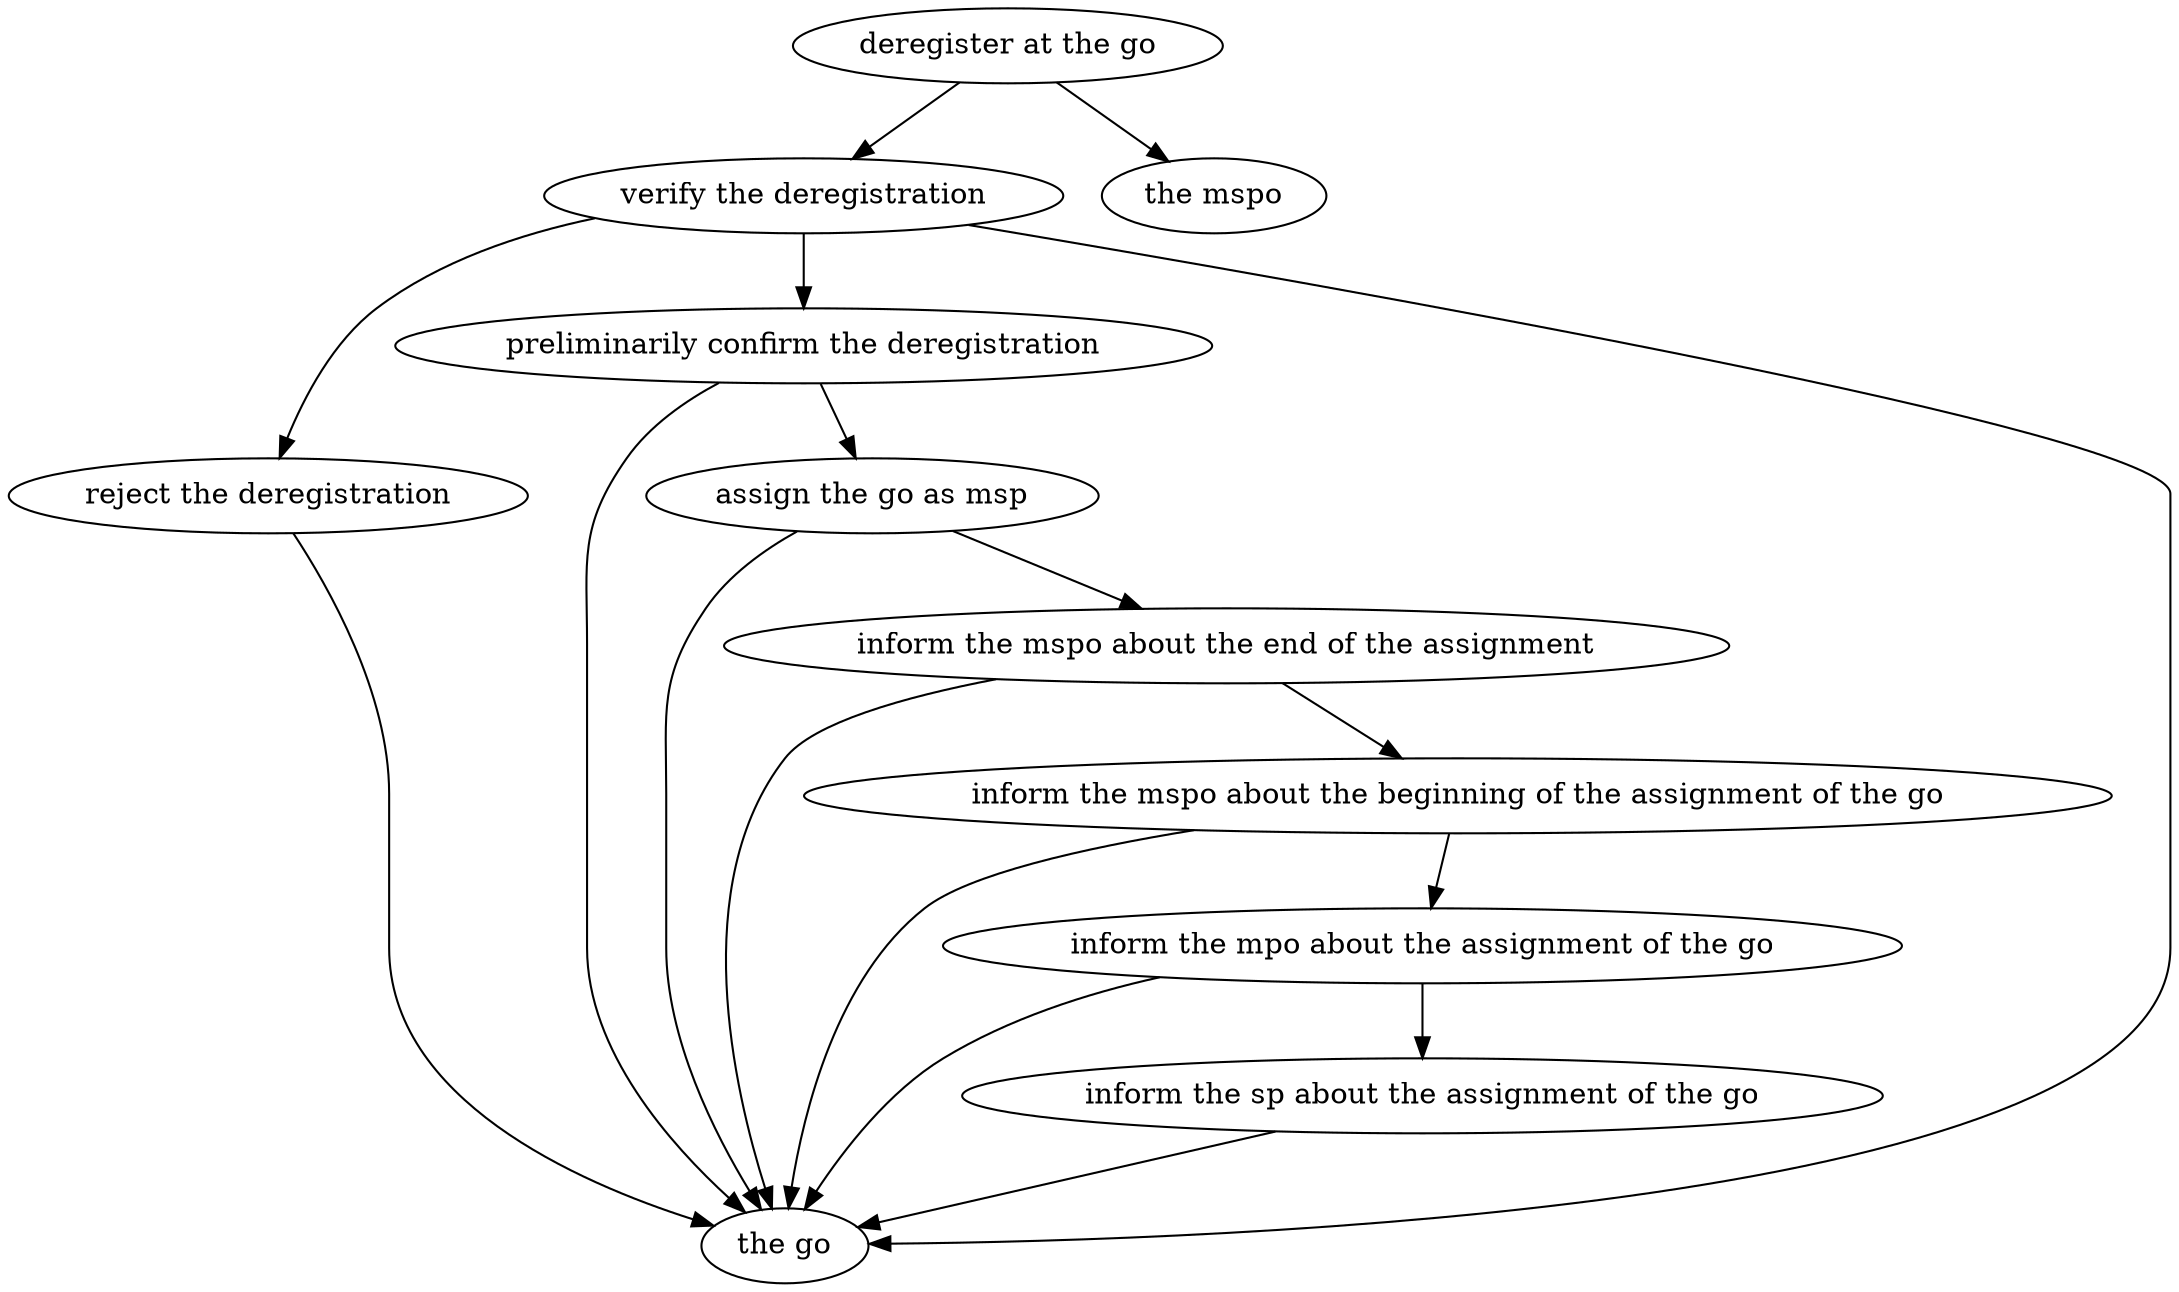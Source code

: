 strict digraph "doc-10.8" {
	graph [name="doc-10.8"];
	"deregister at the go"	[attrs="{'type': 'Activity', 'label': 'deregister at the go'}"];
	"verify the deregistration"	[attrs="{'type': 'Activity', 'label': 'verify the deregistration'}"];
	"deregister at the go" -> "verify the deregistration"	[attrs="{'type': 'flow', 'label': 'flow'}"];
	"the mspo"	[attrs="{'type': 'Actor', 'label': 'the mspo'}"];
	"deregister at the go" -> "the mspo"	[attrs="{'type': 'actor performer', 'label': 'actor performer'}"];
	"reject the deregistration"	[attrs="{'type': 'Activity', 'label': 'reject the deregistration'}"];
	"verify the deregistration" -> "reject the deregistration"	[attrs="{'type': 'flow', 'label': 'flow'}"];
	"preliminarily confirm the deregistration"	[attrs="{'type': 'Activity', 'label': 'preliminarily confirm the deregistration'}"];
	"verify the deregistration" -> "preliminarily confirm the deregistration"	[attrs="{'type': 'flow', 'label': 'flow'}"];
	"the go"	[attrs="{'type': 'Actor', 'label': 'the go'}"];
	"verify the deregistration" -> "the go"	[attrs="{'type': 'actor performer', 'label': 'actor performer'}"];
	"reject the deregistration" -> "the go"	[attrs="{'type': 'actor performer', 'label': 'actor performer'}"];
	"assign the go as msp"	[attrs="{'type': 'Activity', 'label': 'assign the go as msp'}"];
	"preliminarily confirm the deregistration" -> "assign the go as msp"	[attrs="{'type': 'flow', 'label': 'flow'}"];
	"preliminarily confirm the deregistration" -> "the go"	[attrs="{'type': 'actor performer', 'label': 'actor performer'}"];
	"inform the mspo about the end of the assignment"	[attrs="{'type': 'Activity', 'label': 'inform the mspo about the end of the assignment'}"];
	"assign the go as msp" -> "inform the mspo about the end of the assignment"	[attrs="{'type': 'flow', 'label': 'flow'}"];
	"assign the go as msp" -> "the go"	[attrs="{'type': 'actor performer', 'label': 'actor performer'}"];
	"inform the mspo about the beginning of the assignment of the go"	[attrs="{'type': 'Activity', 'label': 'inform the mspo about the beginning of the assignment of the go'}"];
	"inform the mspo about the end of the assignment" -> "inform the mspo about the beginning of the assignment of the go"	[attrs="{'type': 'flow', 'label': 'flow'}"];
	"inform the mspo about the end of the assignment" -> "the go"	[attrs="{'type': 'actor performer', 'label': 'actor performer'}"];
	"inform the mpo about the assignment of the go"	[attrs="{'type': 'Activity', 'label': 'inform the mpo about the assignment of the go'}"];
	"inform the mspo about the beginning of the assignment of the go" -> "inform the mpo about the assignment of the go"	[attrs="{'type': 'flow', 'label': 'flow'}"];
	"inform the mspo about the beginning of the assignment of the go" -> "the go"	[attrs="{'type': 'actor performer', 'label': 'actor performer'}"];
	"inform the sp about the assignment of the go"	[attrs="{'type': 'Activity', 'label': 'inform the sp about the assignment of the go'}"];
	"inform the mpo about the assignment of the go" -> "inform the sp about the assignment of the go"	[attrs="{'type': 'flow', 'label': 'flow'}"];
	"inform the mpo about the assignment of the go" -> "the go"	[attrs="{'type': 'actor performer', 'label': 'actor performer'}"];
	"inform the sp about the assignment of the go" -> "the go"	[attrs="{'type': 'actor performer', 'label': 'actor performer'}"];
}
